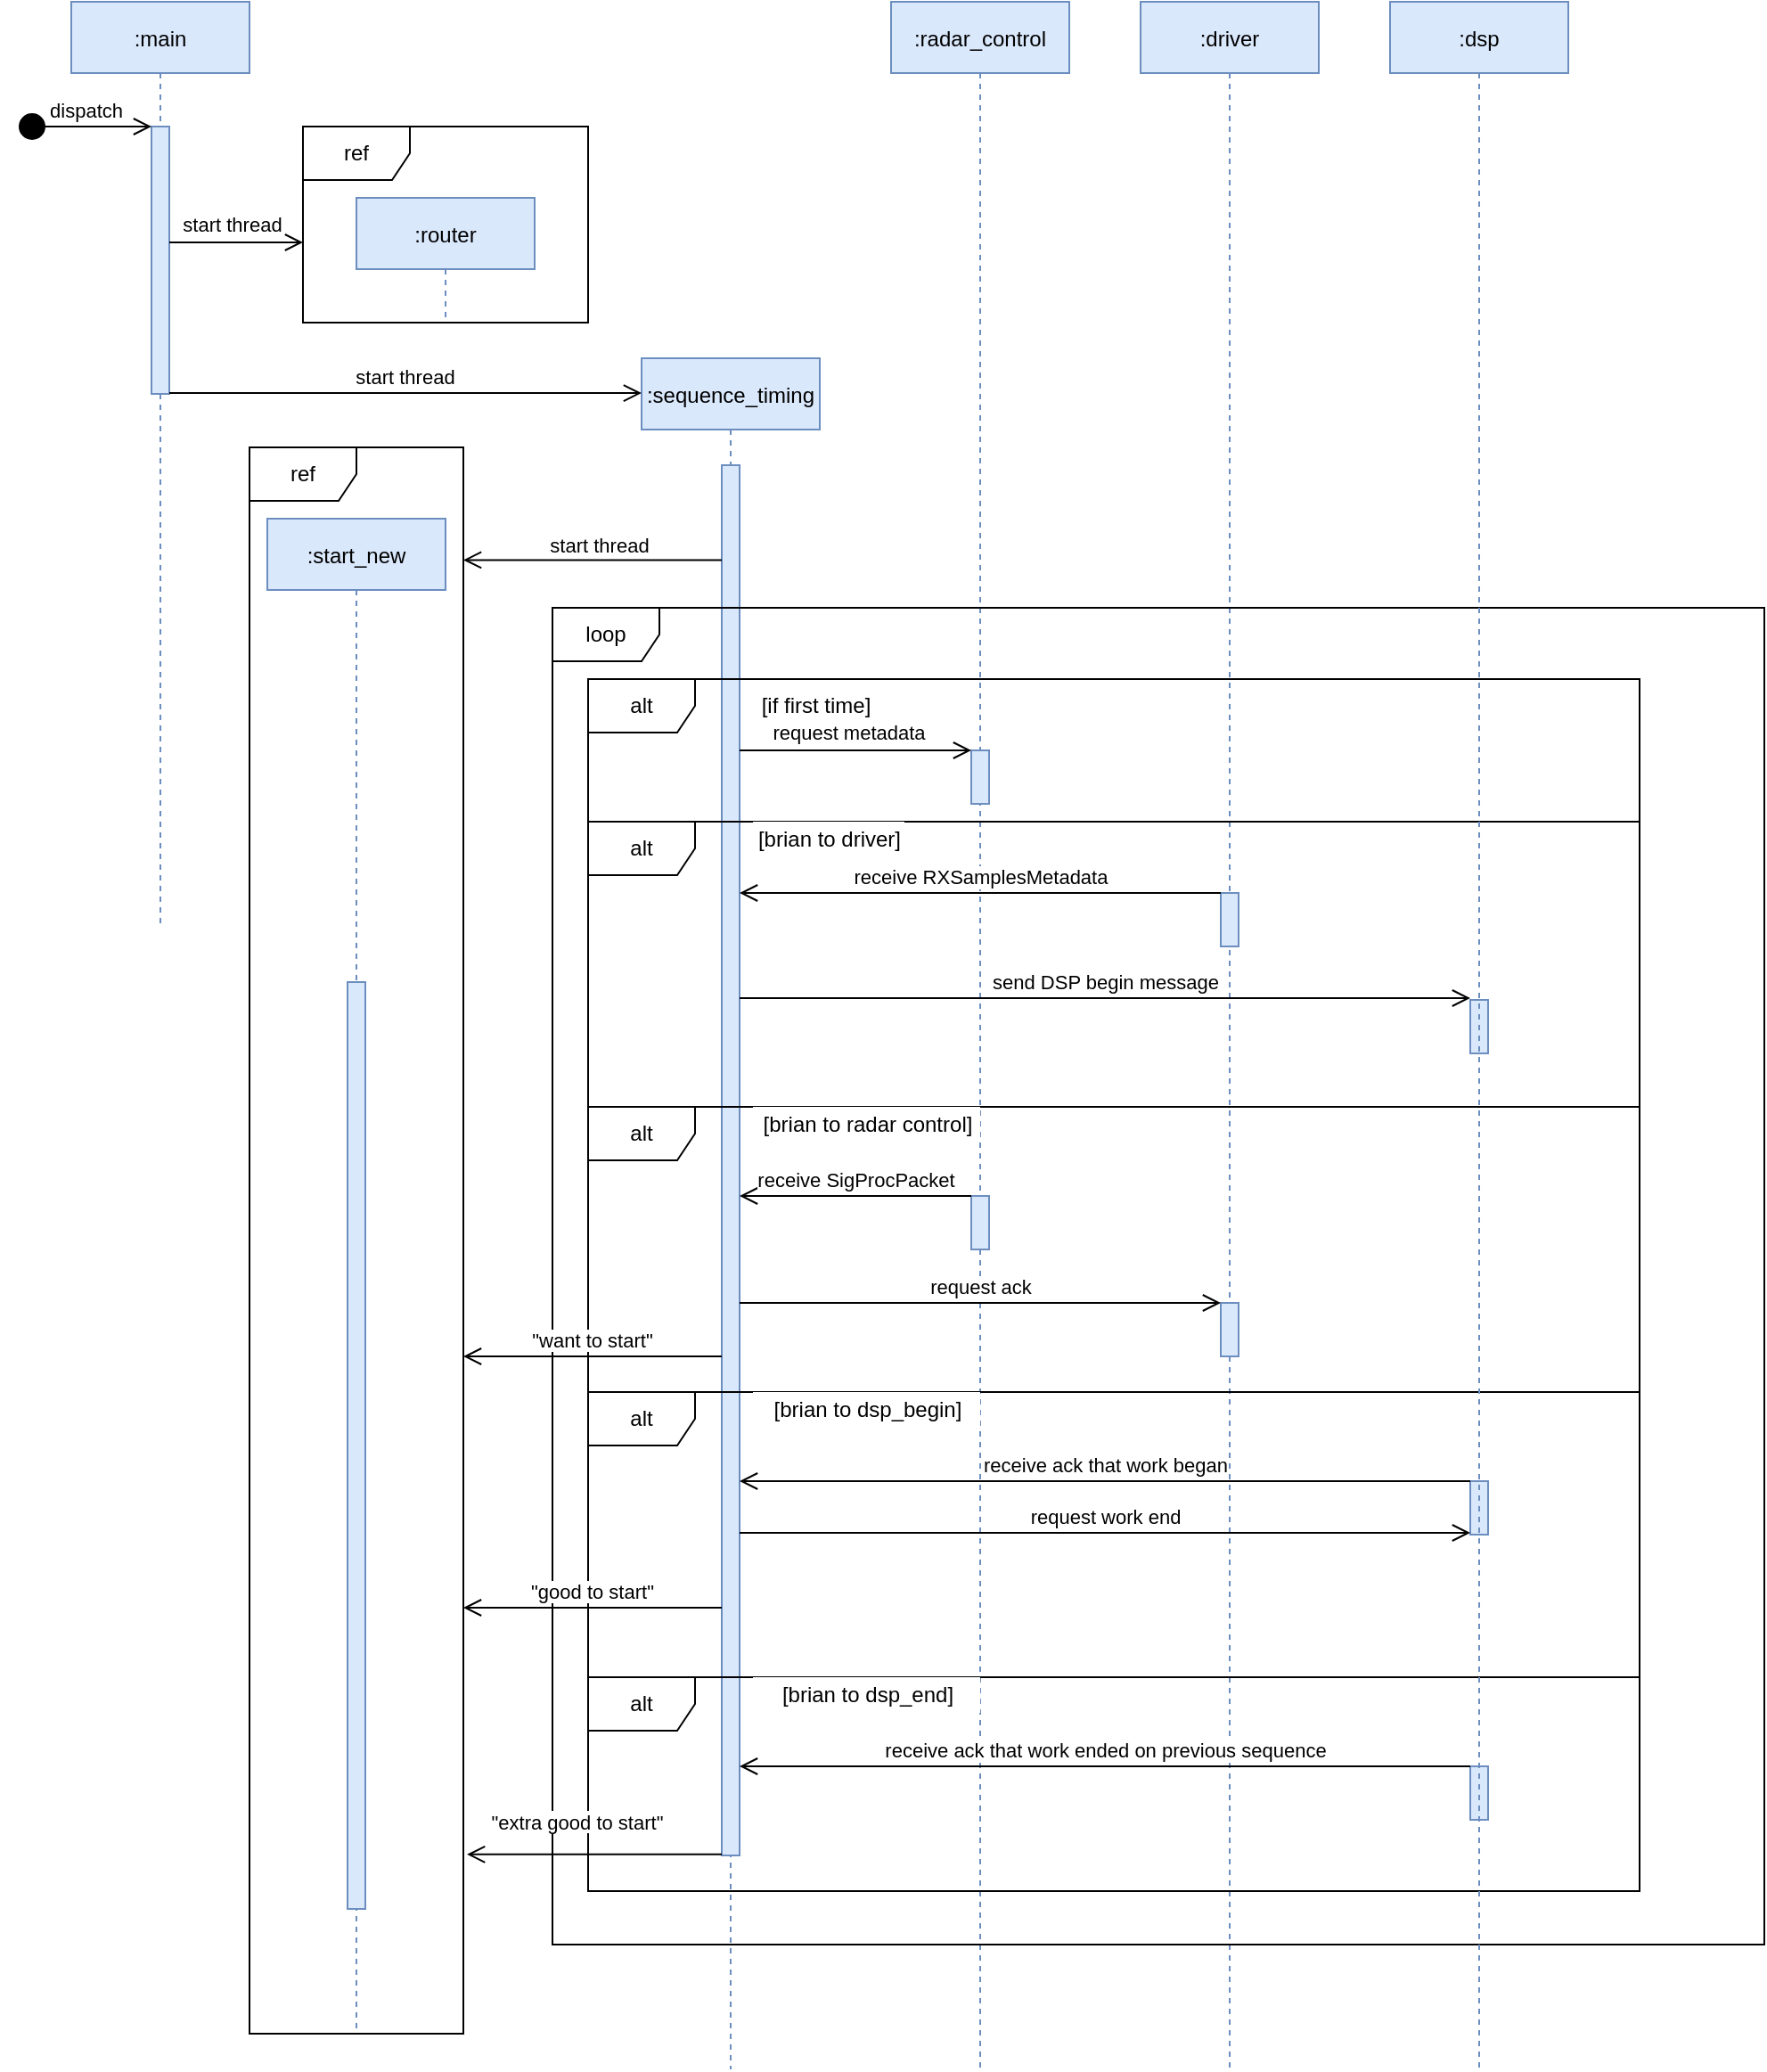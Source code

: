 <mxfile version="16.2.4" type="device"><diagram id="kgpKYQtTHZ0yAKxKKP6v" name="Page-1"><mxGraphModel dx="1422" dy="767" grid="1" gridSize="10" guides="1" tooltips="1" connect="1" arrows="1" fold="1" page="1" pageScale="1" pageWidth="850" pageHeight="1100" math="0" shadow="0"><root><mxCell id="0"/><mxCell id="1" parent="0"/><mxCell id="3nuBFxr9cyL0pnOWT2aG-1" value=":main" style="shape=umlLifeline;perimeter=lifelinePerimeter;container=1;collapsible=0;recursiveResize=0;rounded=0;shadow=0;strokeWidth=1;fillColor=#dae8fc;strokeColor=#6c8ebf;" parent="1" vertex="1"><mxGeometry x="120" y="80" width="100" height="520" as="geometry"/></mxCell><mxCell id="3nuBFxr9cyL0pnOWT2aG-2" value="" style="points=[];perimeter=orthogonalPerimeter;rounded=0;shadow=0;strokeWidth=1;fillColor=#dae8fc;strokeColor=#6c8ebf;" parent="3nuBFxr9cyL0pnOWT2aG-1" vertex="1"><mxGeometry x="45" y="70" width="10" height="150" as="geometry"/></mxCell><mxCell id="4hAso4qqBWc-jn1gn6ho-5" value="ref" style="shape=umlFrame;whiteSpace=wrap;html=1;" vertex="1" parent="1"><mxGeometry x="250" y="150" width="160" height="110" as="geometry"/></mxCell><mxCell id="3nuBFxr9cyL0pnOWT2aG-8" value="start thread" style="verticalAlign=bottom;endArrow=open;shadow=0;strokeWidth=1;endSize=8;endFill=0;" parent="1" source="3nuBFxr9cyL0pnOWT2aG-2" target="4hAso4qqBWc-jn1gn6ho-5" edge="1"><mxGeometry x="-0.053" y="1" relative="1" as="geometry"><mxPoint x="275" y="160" as="sourcePoint"/><mxPoint x="300" y="170" as="targetPoint"/><Array as="points"/><mxPoint as="offset"/></mxGeometry></mxCell><mxCell id="4hAso4qqBWc-jn1gn6ho-1" value=":sequence_timing" style="shape=umlLifeline;perimeter=lifelinePerimeter;container=1;collapsible=0;recursiveResize=0;rounded=0;shadow=0;strokeWidth=1;fillColor=#dae8fc;strokeColor=#6c8ebf;" vertex="1" parent="1"><mxGeometry x="440" y="280" width="100" height="960" as="geometry"/></mxCell><mxCell id="4hAso4qqBWc-jn1gn6ho-2" value="" style="points=[];perimeter=orthogonalPerimeter;rounded=0;shadow=0;strokeWidth=1;fillColor=#dae8fc;strokeColor=#6c8ebf;" vertex="1" parent="4hAso4qqBWc-jn1gn6ho-1"><mxGeometry x="45" y="60" width="10" height="780" as="geometry"/></mxCell><mxCell id="3nuBFxr9cyL0pnOWT2aG-5" value=":router" style="shape=umlLifeline;perimeter=lifelinePerimeter;container=1;collapsible=0;recursiveResize=0;rounded=0;shadow=0;strokeWidth=1;fillColor=#dae8fc;strokeColor=#6c8ebf;" parent="1" vertex="1"><mxGeometry x="280" y="190" width="100" height="70" as="geometry"/></mxCell><mxCell id="4hAso4qqBWc-jn1gn6ho-3" value="start thread" style="verticalAlign=bottom;endArrow=open;shadow=0;strokeWidth=1;endSize=8;endFill=0;entryX=0;entryY=0.012;entryDx=0;entryDy=0;entryPerimeter=0;" edge="1" parent="1"><mxGeometry relative="1" as="geometry"><mxPoint x="175" y="299.52" as="sourcePoint"/><mxPoint x="440" y="299.52" as="targetPoint"/><Array as="points"/></mxGeometry></mxCell><mxCell id="4hAso4qqBWc-jn1gn6ho-7" value=":start_new" style="shape=umlLifeline;perimeter=lifelinePerimeter;container=1;collapsible=0;recursiveResize=0;rounded=0;shadow=0;strokeWidth=1;fillColor=#dae8fc;strokeColor=#6c8ebf;" vertex="1" parent="1"><mxGeometry x="230" y="370" width="100" height="850" as="geometry"/></mxCell><mxCell id="4hAso4qqBWc-jn1gn6ho-29" value="" style="points=[];perimeter=orthogonalPerimeter;rounded=0;shadow=0;strokeWidth=1;fillColor=#dae8fc;strokeColor=#6c8ebf;" vertex="1" parent="4hAso4qqBWc-jn1gn6ho-7"><mxGeometry x="45" y="260" width="10" height="520" as="geometry"/></mxCell><mxCell id="4hAso4qqBWc-jn1gn6ho-52" value="ref" style="shape=umlFrame;whiteSpace=wrap;html=1;" vertex="1" parent="4hAso4qqBWc-jn1gn6ho-7"><mxGeometry x="-10" y="-40" width="120" height="890" as="geometry"/></mxCell><mxCell id="4hAso4qqBWc-jn1gn6ho-8" value="start thread" style="verticalAlign=bottom;endArrow=open;shadow=0;strokeWidth=1;endSize=8;endFill=0;entryX=1;entryY=0.071;entryDx=0;entryDy=0;entryPerimeter=0;" edge="1" parent="1" source="4hAso4qqBWc-jn1gn6ho-2" target="4hAso4qqBWc-jn1gn6ho-52"><mxGeometry x="-0.053" y="1" relative="1" as="geometry"><mxPoint x="485" y="420.667" as="sourcePoint"/><mxPoint x="370" y="420.667" as="targetPoint"/><Array as="points"/><mxPoint as="offset"/></mxGeometry></mxCell><mxCell id="4hAso4qqBWc-jn1gn6ho-11" value="dispatch" style="html=1;verticalAlign=bottom;startArrow=circle;startFill=1;endArrow=open;startSize=6;endSize=8;rounded=0;" edge="1" parent="1" target="3nuBFxr9cyL0pnOWT2aG-2"><mxGeometry width="80" relative="1" as="geometry"><mxPoint x="90" y="150" as="sourcePoint"/><mxPoint x="160" y="190" as="targetPoint"/></mxGeometry></mxCell><mxCell id="4hAso4qqBWc-jn1gn6ho-13" value=":radar_control" style="shape=umlLifeline;perimeter=lifelinePerimeter;container=1;collapsible=0;recursiveResize=0;rounded=0;shadow=0;strokeWidth=1;fillColor=#dae8fc;strokeColor=#6c8ebf;" vertex="1" parent="1"><mxGeometry x="580" y="80" width="100" height="1160" as="geometry"/></mxCell><mxCell id="4hAso4qqBWc-jn1gn6ho-15" value=":driver" style="shape=umlLifeline;perimeter=lifelinePerimeter;container=1;collapsible=0;recursiveResize=0;rounded=0;shadow=0;strokeWidth=1;fillColor=#dae8fc;strokeColor=#6c8ebf;" vertex="1" parent="1"><mxGeometry x="720" y="80" width="100" height="1160" as="geometry"/></mxCell><mxCell id="4hAso4qqBWc-jn1gn6ho-9" value="loop" style="shape=umlFrame;whiteSpace=wrap;html=1;" vertex="1" parent="4hAso4qqBWc-jn1gn6ho-15"><mxGeometry x="-330" y="340" width="680" height="750" as="geometry"/></mxCell><mxCell id="4hAso4qqBWc-jn1gn6ho-12" value="alt" style="shape=umlFrame;whiteSpace=wrap;html=1;" vertex="1" parent="4hAso4qqBWc-jn1gn6ho-15"><mxGeometry x="-310" y="380" width="590" height="80" as="geometry"/></mxCell><mxCell id="4hAso4qqBWc-jn1gn6ho-27" value="[if first time]" style="text;html=1;strokeColor=none;fillColor=none;align=center;verticalAlign=middle;whiteSpace=wrap;rounded=0;" vertex="1" parent="4hAso4qqBWc-jn1gn6ho-15"><mxGeometry x="-217.5" y="380" width="70" height="30" as="geometry"/></mxCell><mxCell id="4hAso4qqBWc-jn1gn6ho-10" value="alt" style="shape=umlFrame;whiteSpace=wrap;html=1;" vertex="1" parent="4hAso4qqBWc-jn1gn6ho-15"><mxGeometry x="-310" y="460" width="590" height="160" as="geometry"/></mxCell><mxCell id="4hAso4qqBWc-jn1gn6ho-28" value="[brian to driver]" style="text;html=1;strokeColor=none;fillColor=default;align=center;verticalAlign=middle;whiteSpace=wrap;rounded=0;" vertex="1" parent="4hAso4qqBWc-jn1gn6ho-15"><mxGeometry x="-217.5" y="460" width="85" height="20" as="geometry"/></mxCell><mxCell id="4hAso4qqBWc-jn1gn6ho-34" value="alt" style="shape=umlFrame;whiteSpace=wrap;html=1;fillColor=default;" vertex="1" parent="4hAso4qqBWc-jn1gn6ho-15"><mxGeometry x="-310" y="620" width="590" height="160" as="geometry"/></mxCell><mxCell id="4hAso4qqBWc-jn1gn6ho-46" value="alt" style="shape=umlFrame;whiteSpace=wrap;html=1;fillColor=default;" vertex="1" parent="4hAso4qqBWc-jn1gn6ho-15"><mxGeometry x="-310" y="940" width="590" height="120" as="geometry"/></mxCell><mxCell id="4hAso4qqBWc-jn1gn6ho-36" value="[brian to radar control]" style="text;html=1;strokeColor=none;fillColor=default;align=center;verticalAlign=middle;whiteSpace=wrap;rounded=0;" vertex="1" parent="4hAso4qqBWc-jn1gn6ho-15"><mxGeometry x="-217.5" y="620" width="127.5" height="20" as="geometry"/></mxCell><mxCell id="4hAso4qqBWc-jn1gn6ho-40" value="alt" style="shape=umlFrame;whiteSpace=wrap;html=1;fillColor=default;" vertex="1" parent="4hAso4qqBWc-jn1gn6ho-15"><mxGeometry x="-310" y="780" width="590" height="160" as="geometry"/></mxCell><mxCell id="4hAso4qqBWc-jn1gn6ho-41" value="[brian to dsp_begin]" style="text;html=1;strokeColor=none;fillColor=default;align=center;verticalAlign=middle;whiteSpace=wrap;rounded=0;" vertex="1" parent="4hAso4qqBWc-jn1gn6ho-15"><mxGeometry x="-217.5" y="780" width="127.5" height="20" as="geometry"/></mxCell><mxCell id="4hAso4qqBWc-jn1gn6ho-48" value="[brian to dsp_end]" style="text;html=1;strokeColor=none;fillColor=default;align=center;verticalAlign=middle;whiteSpace=wrap;rounded=0;" vertex="1" parent="4hAso4qqBWc-jn1gn6ho-15"><mxGeometry x="-217.5" y="940" width="127.5" height="20" as="geometry"/></mxCell><mxCell id="4hAso4qqBWc-jn1gn6ho-25" value="" style="points=[];perimeter=orthogonalPerimeter;rounded=0;shadow=0;strokeWidth=1;fillColor=#dae8fc;strokeColor=#6c8ebf;" vertex="1" parent="4hAso4qqBWc-jn1gn6ho-15"><mxGeometry x="-95" y="420" width="10" height="30" as="geometry"/></mxCell><mxCell id="4hAso4qqBWc-jn1gn6ho-35" value="" style="points=[];perimeter=orthogonalPerimeter;rounded=0;shadow=0;strokeWidth=1;fillColor=#dae8fc;strokeColor=#6c8ebf;" vertex="1" parent="4hAso4qqBWc-jn1gn6ho-15"><mxGeometry x="-95" y="670" width="10" height="30" as="geometry"/></mxCell><mxCell id="4hAso4qqBWc-jn1gn6ho-16" value="" style="points=[];perimeter=orthogonalPerimeter;rounded=0;shadow=0;strokeWidth=1;fillColor=#dae8fc;strokeColor=#6c8ebf;" vertex="1" parent="4hAso4qqBWc-jn1gn6ho-15"><mxGeometry x="45" y="500" width="10" height="30" as="geometry"/></mxCell><mxCell id="4hAso4qqBWc-jn1gn6ho-38" value="" style="points=[];perimeter=orthogonalPerimeter;rounded=0;shadow=0;strokeWidth=1;fillColor=#dae8fc;strokeColor=#6c8ebf;" vertex="1" parent="4hAso4qqBWc-jn1gn6ho-15"><mxGeometry x="45" y="730" width="10" height="30" as="geometry"/></mxCell><mxCell id="4hAso4qqBWc-jn1gn6ho-18" value="" style="points=[];perimeter=orthogonalPerimeter;rounded=0;shadow=0;strokeWidth=1;fillColor=#dae8fc;strokeColor=#6c8ebf;" vertex="1" parent="4hAso4qqBWc-jn1gn6ho-15"><mxGeometry x="185" y="560" width="10" height="30" as="geometry"/></mxCell><mxCell id="4hAso4qqBWc-jn1gn6ho-42" value="" style="points=[];perimeter=orthogonalPerimeter;rounded=0;shadow=0;strokeWidth=1;fillColor=#dae8fc;strokeColor=#6c8ebf;" vertex="1" parent="4hAso4qqBWc-jn1gn6ho-15"><mxGeometry x="185" y="830" width="10" height="30" as="geometry"/></mxCell><mxCell id="4hAso4qqBWc-jn1gn6ho-49" value="" style="points=[];perimeter=orthogonalPerimeter;rounded=0;shadow=0;strokeWidth=1;fillColor=#dae8fc;strokeColor=#6c8ebf;" vertex="1" parent="4hAso4qqBWc-jn1gn6ho-15"><mxGeometry x="185" y="990" width="10" height="30" as="geometry"/></mxCell><mxCell id="4hAso4qqBWc-jn1gn6ho-26" value="request metadata" style="verticalAlign=bottom;endArrow=open;shadow=0;strokeWidth=1;endSize=8;endFill=0;" edge="1" parent="4hAso4qqBWc-jn1gn6ho-15"><mxGeometry x="-0.053" y="1" relative="1" as="geometry"><mxPoint x="-225" y="420" as="sourcePoint"/><mxPoint x="-95" y="420" as="targetPoint"/><Array as="points"><mxPoint x="-130" y="420"/></Array><mxPoint as="offset"/></mxGeometry></mxCell><mxCell id="4hAso4qqBWc-jn1gn6ho-31" value="receive RXSamplesMetadata" style="html=1;verticalAlign=bottom;endArrow=open;rounded=0;endSize=8;endFill=0;" edge="1" parent="4hAso4qqBWc-jn1gn6ho-15"><mxGeometry width="80" relative="1" as="geometry"><mxPoint x="45" y="500" as="sourcePoint"/><mxPoint x="-225" y="500" as="targetPoint"/></mxGeometry></mxCell><mxCell id="4hAso4qqBWc-jn1gn6ho-32" value="send DSP begin message" style="html=1;verticalAlign=bottom;endArrow=open;rounded=0;endSize=8;endFill=0;" edge="1" parent="4hAso4qqBWc-jn1gn6ho-15"><mxGeometry width="80" relative="1" as="geometry"><mxPoint x="-225" y="559" as="sourcePoint"/><mxPoint x="185" y="559" as="targetPoint"/><mxPoint as="offset"/></mxGeometry></mxCell><mxCell id="4hAso4qqBWc-jn1gn6ho-37" value="receive SigProcPacket" style="html=1;verticalAlign=bottom;endArrow=open;rounded=0;endSize=8;endFill=0;" edge="1" parent="4hAso4qqBWc-jn1gn6ho-15"><mxGeometry width="80" relative="1" as="geometry"><mxPoint x="-95" y="670" as="sourcePoint"/><mxPoint x="-225" y="670" as="targetPoint"/></mxGeometry></mxCell><mxCell id="4hAso4qqBWc-jn1gn6ho-39" value="request ack" style="html=1;verticalAlign=bottom;endArrow=open;rounded=0;endSize=8;endFill=0;" edge="1" parent="4hAso4qqBWc-jn1gn6ho-15" target="4hAso4qqBWc-jn1gn6ho-38"><mxGeometry width="80" relative="1" as="geometry"><mxPoint x="-225" y="730" as="sourcePoint"/><mxPoint x="-210" y="840" as="targetPoint"/></mxGeometry></mxCell><mxCell id="4hAso4qqBWc-jn1gn6ho-43" value="receive ack that work began" style="html=1;verticalAlign=bottom;endArrow=open;rounded=0;endSize=8;endFill=0;" edge="1" parent="4hAso4qqBWc-jn1gn6ho-15"><mxGeometry width="80" relative="1" as="geometry"><mxPoint x="185" y="830" as="sourcePoint"/><mxPoint x="-225" y="830" as="targetPoint"/><mxPoint as="offset"/></mxGeometry></mxCell><mxCell id="4hAso4qqBWc-jn1gn6ho-44" value="request work end" style="html=1;verticalAlign=bottom;endArrow=open;rounded=0;endSize=8;endFill=0;" edge="1" parent="4hAso4qqBWc-jn1gn6ho-15"><mxGeometry width="80" relative="1" as="geometry"><mxPoint x="-225" y="859" as="sourcePoint"/><mxPoint x="185" y="859" as="targetPoint"/><mxPoint as="offset"/></mxGeometry></mxCell><mxCell id="4hAso4qqBWc-jn1gn6ho-50" value="receive ack that work ended on previous sequence" style="html=1;verticalAlign=bottom;endArrow=open;rounded=0;endSize=8;endFill=0;" edge="1" parent="4hAso4qqBWc-jn1gn6ho-15"><mxGeometry width="80" relative="1" as="geometry"><mxPoint x="185" y="990" as="sourcePoint"/><mxPoint x="-225" y="990" as="targetPoint"/><mxPoint as="offset"/></mxGeometry></mxCell><mxCell id="4hAso4qqBWc-jn1gn6ho-17" value=":dsp" style="shape=umlLifeline;perimeter=lifelinePerimeter;container=1;collapsible=0;recursiveResize=0;rounded=0;shadow=0;strokeWidth=1;fillColor=#dae8fc;strokeColor=#6c8ebf;" vertex="1" parent="1"><mxGeometry x="860" y="80" width="100" height="1160" as="geometry"/></mxCell><mxCell id="4hAso4qqBWc-jn1gn6ho-33" value="&quot;want to start&quot;" style="verticalAlign=bottom;endArrow=open;shadow=0;strokeWidth=1;endSize=8;endFill=0;" edge="1" parent="1"><mxGeometry relative="1" as="geometry"><mxPoint x="485" y="840" as="sourcePoint"/><mxPoint x="340" y="840" as="targetPoint"/><Array as="points"/><mxPoint as="offset"/></mxGeometry></mxCell><mxCell id="4hAso4qqBWc-jn1gn6ho-45" value="&quot;good to start&quot;" style="verticalAlign=bottom;endArrow=open;shadow=0;strokeWidth=1;endSize=8;endFill=0;" edge="1" parent="1"><mxGeometry relative="1" as="geometry"><mxPoint x="485" y="981" as="sourcePoint"/><mxPoint x="340" y="981" as="targetPoint"/><Array as="points"/><mxPoint as="offset"/></mxGeometry></mxCell><mxCell id="4hAso4qqBWc-jn1gn6ho-51" value="&quot;extra good to start&quot;" style="verticalAlign=bottom;endArrow=open;shadow=0;strokeWidth=1;endSize=8;endFill=0;entryX=1.017;entryY=0.887;entryDx=0;entryDy=0;entryPerimeter=0;" edge="1" parent="1" source="4hAso4qqBWc-jn1gn6ho-2" target="4hAso4qqBWc-jn1gn6ho-52"><mxGeometry x="0.13" y="-9" relative="1" as="geometry"><mxPoint x="485" y="1228" as="sourcePoint"/><mxPoint x="340" y="1187.22" as="targetPoint"/><Array as="points"/><mxPoint as="offset"/></mxGeometry></mxCell></root></mxGraphModel></diagram></mxfile>
